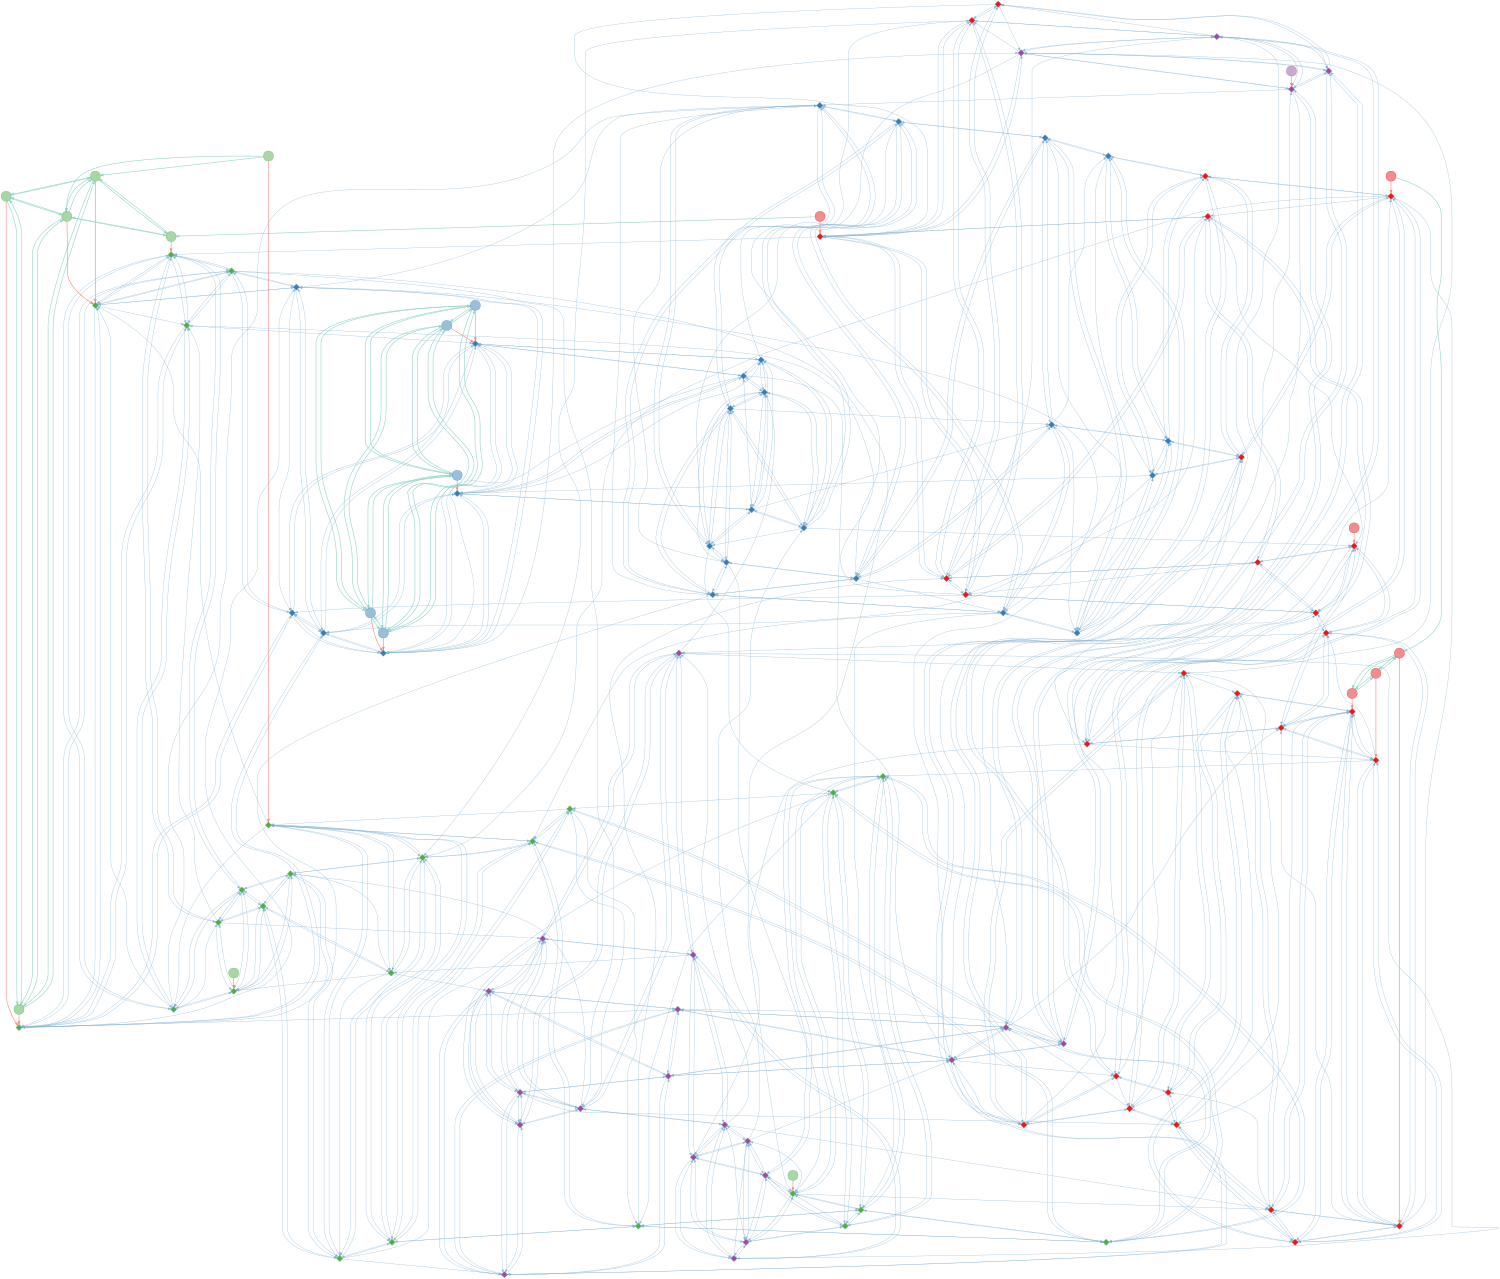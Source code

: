 digraph model {
overlap=true;size="10,10";K=1;ratio=compress;outputorder=edgesfirst;
node [];
edge [colorscheme=set39];
n0_7[label="",fixedsize=true,height=.3,width=.3,shape=diamond,fillcolor="#e41a1cff",style=filled,color="#e41a1c"];
n0_8[label="",fixedsize=true,height=.3,width=.3,shape=diamond,fillcolor="#e41a1cff",style=filled,color="#e41a1c"];
n0_9[label="",fixedsize=true,height=.3,width=.3,shape=diamond,fillcolor="#e41a1cff",style=filled,color="#e41a1c"];
n0_10[label="",fixedsize=true,height=.3,width=.3,shape=diamond,fillcolor="#e41a1cff",style=filled,color="#e41a1c"];
n0_11[label="",fixedsize=true,height=.3,width=.3,shape=diamond,fillcolor="#e41a1cff",style=filled,color="#e41a1c"];
n0_12[label="",fixedsize=true,height=.3,width=.3,shape=diamond,fillcolor="#e41a1cff",style=filled,color="#e41a1c"];
n0_13[label="",fixedsize=true,height=.3,width=.3,shape=diamond,fillcolor="#e41a1cff",style=filled,color="#e41a1c"];
n0_14[label="",fixedsize=true,height=.3,width=.3,shape=diamond,fillcolor="#e41a1cff",style=filled,color="#e41a1c"];
n0_15[label="",fixedsize=true,height=.3,width=.3,shape=diamond,fillcolor="#e41a1cff",style=filled,color="#e41a1c"];
n0_16[label="",fixedsize=true,height=.3,width=.3,shape=diamond,fillcolor="#e41a1cff",style=filled,color="#e41a1c"];
n0_17[label="",fixedsize=true,height=.3,width=.3,shape=diamond,fillcolor="#e41a1cff",style=filled,color="#e41a1c"];
n0_18[label="",fixedsize=true,height=.3,width=.3,shape=diamond,fillcolor="#e41a1cff",style=filled,color="#e41a1c"];
n0_19[label="",fixedsize=true,height=.3,width=.3,shape=diamond,fillcolor="#e41a1cff",style=filled,color="#e41a1c"];
n0_20[label="",fixedsize=true,height=.3,width=.3,shape=diamond,fillcolor="#e41a1cff",style=filled,color="#e41a1c"];
n0_21[label="",fixedsize=true,height=.3,width=.3,shape=diamond,fillcolor="#e41a1cff",style=filled,color="#e41a1c"];
n0_22[label="",fixedsize=true,height=.3,width=.3,shape=diamond,fillcolor="#e41a1cff",style=filled,color="#e41a1c"];
n0_23[label="",fixedsize=true,height=.3,width=.3,shape=diamond,fillcolor="#e41a1cff",style=filled,color="#e41a1c"];
n0_24[label="",fixedsize=true,height=.3,width=.3,shape=diamond,fillcolor="#e41a1cff",style=filled,color="#e41a1c"];
n1_0[label="",fixedsize=true,height=.3,width=.3,shape=diamond,fillcolor="#e41a1cff",style=filled,color="#e41a1c"];
n1_1[label="",fixedsize=true,height=.3,width=.3,shape=diamond,fillcolor="#e41a1cff",style=filled,color="#e41a1c"];
n1_2[label="",fixedsize=true,height=.3,width=.3,shape=diamond,fillcolor="#e41a1cff",style=filled,color="#e41a1c"];
n1_3[label="",fixedsize=true,height=.3,width=.3,shape=diamond,fillcolor="#e41a1cff",style=filled,color="#e41a1c"];
n1_6[label="",fixedsize=true,height=.3,width=.3,shape=diamond,fillcolor="#e41a1cff",style=filled,color="#e41a1c"];
n1_4[label="",fixedsize=true,height=.3,width=.3,shape=diamond,fillcolor="#e41a1cff",style=filled,color="#e41a1c"];
n1_5[label="",fixedsize=true,height=.3,width=.3,shape=diamond,fillcolor="#e41a1cff",style=filled,color="#e41a1c"];
n1_7[label="",fixedsize=true,height=.3,width=.3,shape=diamond,fillcolor="#e41a1cff",style=filled,color="#e41a1c"];
n1_8[label="",fixedsize=true,height=.3,width=.3,shape=diamond,fillcolor="#e41a1cff",style=filled,color="#e41a1c"];
n0_25[label="",fixedsize=true,height=.5,width=.5,fillcolor="#e41a1c7f",style=filled,color="#e41a1c"];
n0_28[label="",fixedsize=true,height=.5,width=.5,fillcolor="#e41a1c7f",style=filled,color="#e41a1c"];
n1_25[label="",fixedsize=true,height=.5,width=.5,fillcolor="#e41a1c7f",style=filled,color="#e41a1c"];
n1_30[label="",fixedsize=true,height=.5,width=.5,fillcolor="#e41a1c7f",style=filled,color="#e41a1c"];
n2_28[label="",fixedsize=true,height=.5,width=.5,fillcolor="#e41a1c7f",style=filled,color="#e41a1c"];
n1_28[label="",fixedsize=true,height=.5,width=.5,fillcolor="#e41a1c7f",style=filled,color="#e41a1c"];
n1_9[label="",fixedsize=true,height=.3,width=.3,shape=diamond,fillcolor="#377eb8ff",style=filled,color="#377eb8"];
n1_10[label="",fixedsize=true,height=.3,width=.3,shape=diamond,fillcolor="#377eb8ff",style=filled,color="#377eb8"];
n1_11[label="",fixedsize=true,height=.3,width=.3,shape=diamond,fillcolor="#377eb8ff",style=filled,color="#377eb8"];
n1_12[label="",fixedsize=true,height=.3,width=.3,shape=diamond,fillcolor="#377eb8ff",style=filled,color="#377eb8"];
n1_13[label="",fixedsize=true,height=.3,width=.3,shape=diamond,fillcolor="#377eb8ff",style=filled,color="#377eb8"];
n1_14[label="",fixedsize=true,height=.3,width=.3,shape=diamond,fillcolor="#377eb8ff",style=filled,color="#377eb8"];
n1_15[label="",fixedsize=true,height=.3,width=.3,shape=diamond,fillcolor="#377eb8ff",style=filled,color="#377eb8"];
n1_16[label="",fixedsize=true,height=.3,width=.3,shape=diamond,fillcolor="#377eb8ff",style=filled,color="#377eb8"];
n1_17[label="",fixedsize=true,height=.3,width=.3,shape=diamond,fillcolor="#377eb8ff",style=filled,color="#377eb8"];
n1_18[label="",fixedsize=true,height=.3,width=.3,shape=diamond,fillcolor="#377eb8ff",style=filled,color="#377eb8"];
n1_19[label="",fixedsize=true,height=.3,width=.3,shape=diamond,fillcolor="#377eb8ff",style=filled,color="#377eb8"];
n1_20[label="",fixedsize=true,height=.3,width=.3,shape=diamond,fillcolor="#377eb8ff",style=filled,color="#377eb8"];
n1_21[label="",fixedsize=true,height=.3,width=.3,shape=diamond,fillcolor="#377eb8ff",style=filled,color="#377eb8"];
n1_22[label="",fixedsize=true,height=.3,width=.3,shape=diamond,fillcolor="#377eb8ff",style=filled,color="#377eb8"];
n1_23[label="",fixedsize=true,height=.3,width=.3,shape=diamond,fillcolor="#377eb8ff",style=filled,color="#377eb8"];
n1_24[label="",fixedsize=true,height=.3,width=.3,shape=diamond,fillcolor="#377eb8ff",style=filled,color="#377eb8"];
n2_0[label="",fixedsize=true,height=.3,width=.3,shape=diamond,fillcolor="#377eb8ff",style=filled,color="#377eb8"];
n2_1[label="",fixedsize=true,height=.3,width=.3,shape=diamond,fillcolor="#377eb8ff",style=filled,color="#377eb8"];
n2_2[label="",fixedsize=true,height=.3,width=.3,shape=diamond,fillcolor="#377eb8ff",style=filled,color="#377eb8"];
n2_6[label="",fixedsize=true,height=.3,width=.3,shape=diamond,fillcolor="#377eb8ff",style=filled,color="#377eb8"];
n2_3[label="",fixedsize=true,height=.3,width=.3,shape=diamond,fillcolor="#377eb8ff",style=filled,color="#377eb8"];
n2_8[label="",fixedsize=true,height=.3,width=.3,shape=diamond,fillcolor="#377eb8ff",style=filled,color="#377eb8"];
n2_7[label="",fixedsize=true,height=.3,width=.3,shape=diamond,fillcolor="#377eb8ff",style=filled,color="#377eb8"];
n2_5[label="",fixedsize=true,height=.3,width=.3,shape=diamond,fillcolor="#377eb8ff",style=filled,color="#377eb8"];
n2_4[label="",fixedsize=true,height=.3,width=.3,shape=diamond,fillcolor="#377eb8ff",style=filled,color="#377eb8"];
n1_29[label="",fixedsize=true,height=.5,width=.5,fillcolor="#377eb87f",style=filled,color="#377eb8"];
n2_27[label="",fixedsize=true,height=.5,width=.5,fillcolor="#377eb87f",style=filled,color="#377eb8"];
n2_26[label="",fixedsize=true,height=.5,width=.5,fillcolor="#377eb87f",style=filled,color="#377eb8"];
n2_25[label="",fixedsize=true,height=.5,width=.5,fillcolor="#377eb87f",style=filled,color="#377eb8"];
n0_27[label="",fixedsize=true,height=.5,width=.5,fillcolor="#377eb87f",style=filled,color="#377eb8"];
n2_9[label="",fixedsize=true,height=.3,width=.3,shape=diamond,fillcolor="#4daf4aff",style=filled,color="#4daf4a"];
n2_10[label="",fixedsize=true,height=.3,width=.3,shape=diamond,fillcolor="#4daf4aff",style=filled,color="#4daf4a"];
n2_11[label="",fixedsize=true,height=.3,width=.3,shape=diamond,fillcolor="#4daf4aff",style=filled,color="#4daf4a"];
n2_12[label="",fixedsize=true,height=.3,width=.3,shape=diamond,fillcolor="#4daf4aff",style=filled,color="#4daf4a"];
n2_13[label="",fixedsize=true,height=.3,width=.3,shape=diamond,fillcolor="#4daf4aff",style=filled,color="#4daf4a"];
n2_14[label="",fixedsize=true,height=.3,width=.3,shape=diamond,fillcolor="#4daf4aff",style=filled,color="#4daf4a"];
n2_15[label="",fixedsize=true,height=.3,width=.3,shape=diamond,fillcolor="#4daf4aff",style=filled,color="#4daf4a"];
n2_16[label="",fixedsize=true,height=.3,width=.3,shape=diamond,fillcolor="#4daf4aff",style=filled,color="#4daf4a"];
n2_17[label="",fixedsize=true,height=.3,width=.3,shape=diamond,fillcolor="#4daf4aff",style=filled,color="#4daf4a"];
n2_18[label="",fixedsize=true,height=.3,width=.3,shape=diamond,fillcolor="#4daf4aff",style=filled,color="#4daf4a"];
n2_19[label="",fixedsize=true,height=.3,width=.3,shape=diamond,fillcolor="#4daf4aff",style=filled,color="#4daf4a"];
n2_20[label="",fixedsize=true,height=.3,width=.3,shape=diamond,fillcolor="#4daf4aff",style=filled,color="#4daf4a"];
n2_21[label="",fixedsize=true,height=.3,width=.3,shape=diamond,fillcolor="#4daf4aff",style=filled,color="#4daf4a"];
n2_22[label="",fixedsize=true,height=.3,width=.3,shape=diamond,fillcolor="#4daf4aff",style=filled,color="#4daf4a"];
n2_23[label="",fixedsize=true,height=.3,width=.3,shape=diamond,fillcolor="#4daf4aff",style=filled,color="#4daf4a"];
n2_24[label="",fixedsize=true,height=.3,width=.3,shape=diamond,fillcolor="#4daf4aff",style=filled,color="#4daf4a"];
n3_0[label="",fixedsize=true,height=.3,width=.3,shape=diamond,fillcolor="#4daf4aff",style=filled,color="#4daf4a"];
n3_1[label="",fixedsize=true,height=.3,width=.3,shape=diamond,fillcolor="#4daf4aff",style=filled,color="#4daf4a"];
n3_2[label="",fixedsize=true,height=.3,width=.3,shape=diamond,fillcolor="#4daf4aff",style=filled,color="#4daf4a"];
n3_4[label="",fixedsize=true,height=.3,width=.3,shape=diamond,fillcolor="#4daf4aff",style=filled,color="#4daf4a"];
n3_8[label="",fixedsize=true,height=.3,width=.3,shape=diamond,fillcolor="#4daf4aff",style=filled,color="#4daf4a"];
n3_3[label="",fixedsize=true,height=.3,width=.3,shape=diamond,fillcolor="#4daf4aff",style=filled,color="#4daf4a"];
n3_5[label="",fixedsize=true,height=.3,width=.3,shape=diamond,fillcolor="#4daf4aff",style=filled,color="#4daf4a"];
n3_6[label="",fixedsize=true,height=.3,width=.3,shape=diamond,fillcolor="#4daf4aff",style=filled,color="#4daf4a"];
n3_7[label="",fixedsize=true,height=.3,width=.3,shape=diamond,fillcolor="#4daf4aff",style=filled,color="#4daf4a"];
n2_30[label="",fixedsize=true,height=.5,width=.5,fillcolor="#4daf4a7f",style=filled,color="#4daf4a"];
n3_26[label="",fixedsize=true,height=.5,width=.5,fillcolor="#4daf4a7f",style=filled,color="#4daf4a"];
n1_26[label="",fixedsize=true,height=.5,width=.5,fillcolor="#4daf4a7f",style=filled,color="#4daf4a"];
n2_29[label="",fixedsize=true,height=.5,width=.5,fillcolor="#4daf4a7f",style=filled,color="#4daf4a"];
n1_27[label="",fixedsize=true,height=.5,width=.5,fillcolor="#4daf4a7f",style=filled,color="#4daf4a"];
n1_31[label="",fixedsize=true,height=.5,width=.5,fillcolor="#4daf4a7f",style=filled,color="#4daf4a"];
n3_27[label="",fixedsize=true,height=.5,width=.5,fillcolor="#4daf4a7f",style=filled,color="#4daf4a"];
n0_26[label="",fixedsize=true,height=.5,width=.5,fillcolor="#4daf4a7f",style=filled,color="#4daf4a"];
n3_9[label="",fixedsize=true,height=.3,width=.3,shape=diamond,fillcolor="#984ea3ff",style=filled,color="#984ea3"];
n3_10[label="",fixedsize=true,height=.3,width=.3,shape=diamond,fillcolor="#984ea3ff",style=filled,color="#984ea3"];
n3_11[label="",fixedsize=true,height=.3,width=.3,shape=diamond,fillcolor="#984ea3ff",style=filled,color="#984ea3"];
n3_12[label="",fixedsize=true,height=.3,width=.3,shape=diamond,fillcolor="#984ea3ff",style=filled,color="#984ea3"];
n3_13[label="",fixedsize=true,height=.3,width=.3,shape=diamond,fillcolor="#984ea3ff",style=filled,color="#984ea3"];
n3_14[label="",fixedsize=true,height=.3,width=.3,shape=diamond,fillcolor="#984ea3ff",style=filled,color="#984ea3"];
n3_15[label="",fixedsize=true,height=.3,width=.3,shape=diamond,fillcolor="#984ea3ff",style=filled,color="#984ea3"];
n3_16[label="",fixedsize=true,height=.3,width=.3,shape=diamond,fillcolor="#984ea3ff",style=filled,color="#984ea3"];
n3_17[label="",fixedsize=true,height=.3,width=.3,shape=diamond,fillcolor="#984ea3ff",style=filled,color="#984ea3"];
n3_18[label="",fixedsize=true,height=.3,width=.3,shape=diamond,fillcolor="#984ea3ff",style=filled,color="#984ea3"];
n3_19[label="",fixedsize=true,height=.3,width=.3,shape=diamond,fillcolor="#984ea3ff",style=filled,color="#984ea3"];
n3_20[label="",fixedsize=true,height=.3,width=.3,shape=diamond,fillcolor="#984ea3ff",style=filled,color="#984ea3"];
n3_21[label="",fixedsize=true,height=.3,width=.3,shape=diamond,fillcolor="#984ea3ff",style=filled,color="#984ea3"];
n3_22[label="",fixedsize=true,height=.3,width=.3,shape=diamond,fillcolor="#984ea3ff",style=filled,color="#984ea3"];
n3_23[label="",fixedsize=true,height=.3,width=.3,shape=diamond,fillcolor="#984ea3ff",style=filled,color="#984ea3"];
n3_24[label="",fixedsize=true,height=.3,width=.3,shape=diamond,fillcolor="#984ea3ff",style=filled,color="#984ea3"];
n0_0[label="",fixedsize=true,height=.3,width=.3,shape=diamond,fillcolor="#984ea3ff",style=filled,color="#984ea3"];
n0_1[label="",fixedsize=true,height=.3,width=.3,shape=diamond,fillcolor="#984ea3ff",style=filled,color="#984ea3"];
n0_2[label="",fixedsize=true,height=.3,width=.3,shape=diamond,fillcolor="#984ea3ff",style=filled,color="#984ea3"];
n0_3[label="",fixedsize=true,height=.3,width=.3,shape=diamond,fillcolor="#984ea3ff",style=filled,color="#984ea3"];
n0_4[label="",fixedsize=true,height=.3,width=.3,shape=diamond,fillcolor="#984ea3ff",style=filled,color="#984ea3"];
n0_5[label="",fixedsize=true,height=.3,width=.3,shape=diamond,fillcolor="#984ea3ff",style=filled,color="#984ea3"];
n0_6[label="",fixedsize=true,height=.3,width=.3,shape=diamond,fillcolor="#984ea3ff",style=filled,color="#984ea3"];
n3_25[label="",fixedsize=true,height=.5,width=.5,fillcolor="#984ea37f",style=filled,color="#984ea3"];
n0_7 -> n0_8 [color=5,style=solid,];
n0_7 -> n0_9 [color=5,style=solid,];
n0_7 -> n0_10 [color=5,style=solid,];
n0_7 -> n0_6 [color=5,style=solid,];
n0_7 -> n0_4 [color=5,style=solid,];
n0_8 -> n0_9 [color=5,style=solid,];
n0_8 -> n0_10 [color=5,style=solid,];
n0_8 -> n0_11 [color=5,style=solid,];
n0_8 -> n0_7 [color=5,style=solid,];
n0_8 -> n0_5 [color=5,style=solid,];
n0_8 -> n2_22 [color=5,style=solid,];
n0_9 -> n0_10 [color=5,style=solid,];
n0_9 -> n0_11 [color=5,style=solid,];
n0_9 -> n0_12 [color=5,style=solid,];
n0_9 -> n0_8 [color=5,style=solid,];
n0_9 -> n0_6 [color=5,style=solid,];
n0_9 -> n2_13 [color=5,style=solid,];
n0_10 -> n0_11 [color=5,style=solid,];
n0_10 -> n0_12 [color=5,style=solid,];
n0_10 -> n0_13 [color=5,style=solid,];
n0_10 -> n0_9 [color=5,style=solid,];
n0_10 -> n0_8 [color=5,style=solid,];
n0_10 -> n0_7 [color=5,style=solid,];
n0_10 -> n0_5 [color=5,style=solid,];
n0_11 -> n0_14 [color=5,style=solid,];
n0_11 -> n0_10 [color=5,style=solid,];
n0_11 -> n0_9 [color=5,style=solid,];
n0_11 -> n0_8 [color=5,style=solid,];
n0_11 -> n2_12 [color=5,style=solid,];
n0_11 -> n2_7 [color=5,style=solid,];
n0_12 -> n0_13 [color=5,style=solid,];
n0_12 -> n0_14 [color=5,style=solid,];
n0_12 -> n0_15 [color=5,style=solid,];
n0_12 -> n0_11 [color=5,style=solid,];
n0_12 -> n0_10 [color=5,style=solid,];
n0_12 -> n0_9 [color=5,style=solid,];
n0_13 -> n0_14 [color=5,style=solid,];
n0_13 -> n0_15 [color=5,style=solid,];
n0_13 -> n0_16 [color=5,style=solid,];
n0_13 -> n0_12 [color=5,style=solid,];
n0_13 -> n0_11 [color=5,style=solid,];
n0_13 -> n0_10 [color=5,style=solid,];
n0_14 -> n0_16 [color=5,style=solid,];
n0_14 -> n0_17 [color=5,style=solid,];
n0_14 -> n0_13 [color=5,style=solid,];
n0_14 -> n0_12 [color=5,style=solid,];
n0_14 -> n0_11 [color=5,style=solid,];
n0_15 -> n0_16 [color=5,style=solid,];
n0_15 -> n0_17 [color=5,style=solid,];
n0_15 -> n0_18 [color=5,style=solid,];
n0_15 -> n0_14 [color=5,style=solid,];
n0_15 -> n0_13 [color=5,style=solid,];
n0_16 -> n0_17 [color=5,style=solid,];
n0_16 -> n0_18 [color=5,style=solid,];
n0_16 -> n0_19 [color=5,style=solid,];
n0_16 -> n0_15 [color=5,style=solid,];
n0_16 -> n0_14 [color=5,style=solid,];
n0_16 -> n3_12 [color=5,style=solid,];
n0_17 -> n0_18 [color=5,style=solid,];
n0_17 -> n0_20 [color=5,style=solid,];
n0_17 -> n0_16 [color=5,style=solid,];
n0_17 -> n0_15 [color=5,style=solid,];
n0_17 -> n0_14 [color=5,style=solid,];
n0_17 -> n3_16 [color=5,style=solid,];
n0_18 -> n0_19 [color=5,style=solid,];
n0_18 -> n0_21 [color=5,style=solid,];
n0_18 -> n0_17 [color=5,style=solid,];
n0_18 -> n0_16 [color=5,style=solid,];
n0_18 -> n0_15 [color=5,style=solid,];
n0_19 -> n0_20 [color=5,style=solid,];
n0_19 -> n0_21 [color=5,style=solid,];
n0_19 -> n0_22 [color=5,style=solid,];
n0_19 -> n0_18 [color=5,style=solid,];
n0_19 -> n0_17 [color=5,style=solid,];
n0_19 -> n3_6 [color=5,style=solid,];
n0_20 -> n0_21 [color=5,style=solid,];
n0_20 -> n0_22 [color=5,style=solid,];
n0_20 -> n0_23 [color=5,style=solid,];
n0_20 -> n0_19 [color=5,style=solid,];
n0_20 -> n0_18 [color=5,style=solid,];
n0_20 -> n0_17 [color=5,style=solid,];
n0_21 -> n0_22 [color=5,style=solid,];
n0_21 -> n0_23 [color=5,style=solid,];
n0_21 -> n0_24 [color=5,style=solid,];
n0_21 -> n0_20 [color=5,style=solid,];
n0_21 -> n0_19 [color=5,style=solid,];
n0_21 -> n0_18 [color=5,style=solid,];
n0_22 -> n0_23 [color=5,style=solid,];
n0_22 -> n0_24 [color=5,style=solid,];
n0_22 -> n1_0 [color=5,style=solid,];
n0_22 -> n0_21 [color=5,style=solid,];
n0_22 -> n0_20 [color=5,style=solid,];
n0_22 -> n0_19 [color=5,style=solid,];
n0_23 -> n0_24 [color=5,style=solid,];
n0_23 -> n1_0 [color=5,style=solid,];
n0_23 -> n1_1 [color=5,style=solid,];
n0_23 -> n0_22 [color=5,style=solid,];
n0_23 -> n0_21 [color=5,style=solid,];
n0_23 -> n0_20 [color=5,style=solid,];
n0_24 -> n1_1 [color=5,style=solid,];
n0_24 -> n0_23 [color=5,style=solid,];
n0_24 -> n0_22 [color=5,style=solid,];
n0_24 -> n0_21 [color=5,style=solid,];
n1_0 -> n0_24 [color=5,style=solid,];
n1_0 -> n0_23 [color=5,style=solid,];
n1_0 -> n0_22 [color=5,style=solid,];
n1_0 -> n0_21 [color=5,style=solid,];
n1_0 -> n1_1 [color=5,style=solid,];
n1_0 -> n1_3 [color=5,style=solid,];
n1_1 -> n0_24 [color=5,style=solid,];
n1_1 -> n1_2 [color=5,style=solid,];
n1_1 -> n1_3 [color=5,style=solid,];
n1_1 -> n1_4 [color=5,style=solid,];
n1_1 -> n1_0 [color=5,style=solid,];
n1_2 -> n0_24 [color=5,style=solid,];
n1_2 -> n1_3 [color=5,style=solid,];
n1_2 -> n1_4 [color=5,style=solid,];
n1_2 -> n1_5 [color=5,style=solid,];
n1_2 -> n1_1 [color=5,style=solid,];
n1_2 -> n1_0 [color=5,style=solid,];
n1_3 -> n0_1 [color=5,style=solid,];
n1_3 -> n1_5 [color=5,style=solid,];
n1_3 -> n1_6 [color=5,style=solid,];
n1_3 -> n1_2 [color=5,style=solid,];
n1_3 -> n1_0 [color=5,style=solid,];
n1_6 -> n0_12 [color=5,style=solid,];
n1_6 -> n0_20 [color=5,style=solid,];
n1_6 -> n1_7 [color=5,style=solid,];
n1_6 -> n1_8 [color=5,style=solid,];
n1_6 -> n1_4 [color=5,style=solid,];
n1_6 -> n1_3 [color=5,style=solid,];
n1_6 -> n2_22 [color=5,style=solid,];
n1_4 -> n1_5 [color=5,style=solid,];
n1_4 -> n1_6 [color=5,style=solid,];
n1_4 -> n1_7 [color=5,style=solid,];
n1_4 -> n1_3 [color=5,style=solid,];
n1_4 -> n1_1 [color=5,style=solid,];
n1_5 -> n1_6 [color=5,style=solid,];
n1_5 -> n1_7 [color=5,style=solid,];
n1_5 -> n1_8 [color=5,style=solid,];
n1_5 -> n1_4 [color=5,style=solid,];
n1_5 -> n1_3 [color=5,style=solid,];
n1_5 -> n1_2 [color=5,style=solid,];
n1_7 -> n1_8 [color=5,style=solid,];
n1_7 -> n1_9 [color=5,style=solid,];
n1_7 -> n1_10 [color=5,style=solid,];
n1_7 -> n1_6 [color=5,style=solid,];
n1_7 -> n1_5 [color=5,style=solid,];
n1_7 -> n1_4 [color=5,style=solid,];
n1_8 -> n1_9 [color=5,style=solid,];
n1_8 -> n1_10 [color=5,style=solid,];
n1_8 -> n1_11 [color=5,style=solid,];
n1_8 -> n1_7 [color=5,style=solid,];
n1_8 -> n1_6 [color=5,style=solid,];
n1_8 -> n1_5 [color=5,style=solid,];
n0_25 -> n0_15 [color=4,len=0.1,weight=10000,style=bold,];
n0_28 -> n1_30 [color=1,style=bold,];
n0_28 -> n2_28 [color=1,style=bold,];
n0_28 -> n0_19 [color=4,len=0.1,weight=10000,style=bold,];
n1_25 -> n1_30 [color=1,style=bold,];
n1_25 -> n1_6 [color=4,len=0.1,weight=10000,style=bold,];
n1_30 -> n0_28 [color=1,style=bold,];
n1_30 -> n2_28 [color=1,style=bold,];
n1_30 -> n0_20 [color=4,len=0.1,weight=10000,style=bold,];
n2_28 -> n0_28 [color=1,style=bold,];
n2_28 -> n1_30 [color=1,style=bold,];
n2_28 -> n0_21 [color=4,len=0.1,weight=10000,style=bold,];
n1_28 -> n1_31 [color=1,style=bold,];
n1_28 -> n0_9 [color=4,len=0.1,weight=10000,style=bold,];
n1_9 -> n1_10 [color=5,style=solid,];
n1_9 -> n1_12 [color=5,style=solid,];
n1_9 -> n1_8 [color=5,style=solid,];
n1_9 -> n1_7 [color=5,style=solid,];
n1_9 -> n2_6 [color=5,style=solid,];
n1_9 -> n2_3 [color=5,style=solid,];
n1_10 -> n1_11 [color=5,style=solid,];
n1_10 -> n1_12 [color=5,style=solid,];
n1_10 -> n1_13 [color=5,style=solid,];
n1_10 -> n1_9 [color=5,style=solid,];
n1_10 -> n1_8 [color=5,style=solid,];
n1_10 -> n1_7 [color=5,style=solid,];
n1_11 -> n1_12 [color=5,style=solid,];
n1_11 -> n1_14 [color=5,style=solid,];
n1_11 -> n1_10 [color=5,style=solid,];
n1_11 -> n1_9 [color=5,style=solid,];
n1_11 -> n1_8 [color=5,style=solid,];
n1_12 -> n1_14 [color=5,style=solid,];
n1_12 -> n1_15 [color=5,style=solid,];
n1_12 -> n1_11 [color=5,style=solid,];
n1_12 -> n1_10 [color=5,style=solid,];
n1_12 -> n1_9 [color=5,style=solid,];
n1_12 -> n0_5 [color=5,style=solid,];
n1_13 -> n1_14 [color=5,style=solid,];
n1_13 -> n1_15 [color=5,style=solid,];
n1_13 -> n1_16 [color=5,style=solid,];
n1_13 -> n1_12 [color=5,style=solid,];
n1_13 -> n1_11 [color=5,style=solid,];
n1_13 -> n1_10 [color=5,style=solid,];
n1_14 -> n1_15 [color=5,style=solid,];
n1_14 -> n1_16 [color=5,style=solid,];
n1_14 -> n1_17 [color=5,style=solid,];
n1_14 -> n1_13 [color=5,style=solid,];
n1_14 -> n1_12 [color=5,style=solid,];
n1_14 -> n1_11 [color=5,style=solid,];
n1_15 -> n1_17 [color=5,style=solid,];
n1_15 -> n1_18 [color=5,style=solid,];
n1_15 -> n1_13 [color=5,style=solid,];
n1_15 -> n1_12 [color=5,style=solid,];
n1_15 -> n3_0 [color=5,style=solid,];
n1_15 -> n3_5 [color=5,style=solid,];
n1_16 -> n1_17 [color=5,style=solid,];
n1_16 -> n1_18 [color=5,style=solid,];
n1_16 -> n1_19 [color=5,style=solid,];
n1_16 -> n1_15 [color=5,style=solid,];
n1_16 -> n1_14 [color=5,style=solid,];
n1_16 -> n1_13 [color=5,style=solid,];
n1_17 -> n1_18 [color=5,style=solid,];
n1_17 -> n1_19 [color=5,style=solid,];
n1_17 -> n1_20 [color=5,style=solid,];
n1_17 -> n1_16 [color=5,style=solid,];
n1_17 -> n1_15 [color=5,style=solid,];
n1_17 -> n1_14 [color=5,style=solid,];
n1_18 -> n1_19 [color=5,style=solid,];
n1_18 -> n1_21 [color=5,style=solid,];
n1_18 -> n1_17 [color=5,style=solid,];
n1_18 -> n1_16 [color=5,style=solid,];
n1_18 -> n1_15 [color=5,style=solid,];
n1_18 -> n2_9 [color=5,style=solid,];
n1_19 -> n1_21 [color=5,style=solid,];
n1_19 -> n1_22 [color=5,style=solid,];
n1_19 -> n1_18 [color=5,style=solid,];
n1_19 -> n1_16 [color=5,style=solid,];
n1_19 -> n3_8 [color=5,style=solid,];
n1_20 -> n1_21 [color=5,style=solid,];
n1_20 -> n1_22 [color=5,style=solid,];
n1_20 -> n1_23 [color=5,style=solid,];
n1_20 -> n1_19 [color=5,style=solid,];
n1_20 -> n1_18 [color=5,style=solid,];
n1_20 -> n1_17 [color=5,style=solid,];
n1_21 -> n1_22 [color=5,style=solid,];
n1_21 -> n1_23 [color=5,style=solid,];
n1_21 -> n1_24 [color=5,style=solid,];
n1_21 -> n1_20 [color=5,style=solid,];
n1_21 -> n1_19 [color=5,style=solid,];
n1_21 -> n1_18 [color=5,style=solid,];
n1_21 -> n1_13 [color=5,style=solid,];
n1_22 -> n1_24 [color=5,style=solid,];
n1_22 -> n2_0 [color=5,style=solid,];
n1_22 -> n1_21 [color=5,style=solid,];
n1_22 -> n1_20 [color=5,style=solid,];
n1_22 -> n1_19 [color=5,style=solid,];
n1_22 -> n3_4 [color=5,style=solid,];
n1_23 -> n1_24 [color=5,style=solid,];
n1_23 -> n2_0 [color=5,style=solid,];
n1_23 -> n2_1 [color=5,style=solid,];
n1_23 -> n1_22 [color=5,style=solid,];
n1_23 -> n1_21 [color=5,style=solid,];
n1_23 -> n1_20 [color=5,style=solid,];
n1_23 -> n0_15 [color=5,style=solid,];
n1_24 -> n2_0 [color=5,style=solid,];
n1_24 -> n2_1 [color=5,style=solid,];
n1_24 -> n2_2 [color=5,style=solid,];
n1_24 -> n1_23 [color=5,style=solid,];
n1_24 -> n1_22 [color=5,style=solid,];
n1_24 -> n1_21 [color=5,style=solid,];
n2_0 -> n1_24 [color=5,style=solid,];
n2_0 -> n1_23 [color=5,style=solid,];
n2_0 -> n1_22 [color=5,style=solid,];
n2_0 -> n1_13 [color=5,style=solid,];
n2_0 -> n2_1 [color=5,style=solid,];
n2_0 -> n2_2 [color=5,style=solid,];
n2_0 -> n2_3 [color=5,style=solid,];
n2_1 -> n1_24 [color=5,style=solid,];
n2_1 -> n1_23 [color=5,style=solid,];
n2_1 -> n2_2 [color=5,style=solid,];
n2_1 -> n2_4 [color=5,style=solid,];
n2_1 -> n2_0 [color=5,style=solid,];
n2_1 -> n0_8 [color=5,style=solid,];
n2_2 -> n1_24 [color=5,style=solid,];
n2_2 -> n2_3 [color=5,style=solid,];
n2_2 -> n2_4 [color=5,style=solid,];
n2_2 -> n2_5 [color=5,style=solid,];
n2_2 -> n2_1 [color=5,style=solid,];
n2_2 -> n0_0 [color=5,style=solid,];
n2_6 -> n2_7 [color=5,style=solid,];
n2_6 -> n2_8 [color=5,style=solid,];
n2_6 -> n2_9 [color=5,style=solid,];
n2_6 -> n2_5 [color=5,style=solid,];
n2_6 -> n2_4 [color=5,style=solid,];
n2_6 -> n2_3 [color=5,style=solid,];
n2_3 -> n2_4 [color=5,style=solid,];
n2_3 -> n2_5 [color=5,style=solid,];
n2_3 -> n2_6 [color=5,style=solid,];
n2_3 -> n2_2 [color=5,style=solid,];
n2_3 -> n2_1 [color=5,style=solid,];
n2_3 -> n2_0 [color=5,style=solid,];
n2_8 -> n1_20 [color=5,style=solid,];
n2_8 -> n2_10 [color=5,style=solid,];
n2_8 -> n2_11 [color=5,style=solid,];
n2_8 -> n2_7 [color=5,style=solid,];
n2_8 -> n2_6 [color=5,style=solid,];
n2_8 -> n2_5 [color=5,style=solid,];
n2_7 -> n2_9 [color=5,style=solid,];
n2_7 -> n2_10 [color=5,style=solid,];
n2_7 -> n2_6 [color=5,style=solid,];
n2_7 -> n2_5 [color=5,style=solid,];
n2_7 -> n2_4 [color=5,style=solid,];
n2_5 -> n2_6 [color=5,style=solid,];
n2_5 -> n2_7 [color=5,style=solid,];
n2_5 -> n2_8 [color=5,style=solid,];
n2_5 -> n2_4 [color=5,style=solid,];
n2_5 -> n2_3 [color=5,style=solid,];
n2_5 -> n0_6 [color=5,style=solid,];
n2_4 -> n2_5 [color=5,style=solid,];
n2_4 -> n2_6 [color=5,style=solid,];
n2_4 -> n2_7 [color=5,style=solid,];
n2_4 -> n2_3 [color=5,style=solid,];
n2_4 -> n2_2 [color=5,style=solid,];
n2_4 -> n2_1 [color=5,style=solid,];
n1_29 -> n0_27 [color=1,style=bold,];
n1_29 -> n2_25 [color=1,style=bold,];
n1_29 -> n2_26 [color=1,style=bold,];
n1_29 -> n2_27 [color=1,style=bold,];
n1_29 -> n2_4 [color=4,len=0.1,weight=10000,style=bold,];
n2_27 -> n0_27 [color=1,style=bold,];
n2_27 -> n2_25 [color=1,style=bold,];
n2_27 -> n2_26 [color=1,style=bold,];
n2_27 -> n1_29 [color=1,style=bold,];
n2_27 -> n2_4 [color=4,len=0.1,weight=10000,style=bold,];
n2_26 -> n0_27 [color=1,style=bold,];
n2_26 -> n2_25 [color=1,style=bold,];
n2_26 -> n1_29 [color=1,style=bold,];
n2_26 -> n2_27 [color=1,style=bold,];
n2_26 -> n2_5 [color=4,len=0.1,weight=10000,style=bold,];
n2_25 -> n0_27 [color=1,style=bold,];
n2_25 -> n2_26 [color=1,style=bold,];
n2_25 -> n1_29 [color=1,style=bold,];
n2_25 -> n2_27 [color=1,style=bold,];
n2_25 -> n2_5 [color=4,len=0.1,weight=10000,style=bold,];
n0_27 -> n2_25 [color=1,style=bold,];
n0_27 -> n2_26 [color=1,style=bold,];
n0_27 -> n1_29 [color=1,style=bold,];
n0_27 -> n2_27 [color=1,style=bold,];
n0_27 -> n2_3 [color=4,len=0.1,weight=10000,style=bold,];
n2_9 -> n2_10 [color=5,style=solid,];
n2_9 -> n2_11 [color=5,style=solid,];
n2_9 -> n2_12 [color=5,style=solid,];
n2_9 -> n2_8 [color=5,style=solid,];
n2_9 -> n2_7 [color=5,style=solid,];
n2_9 -> n2_6 [color=5,style=solid,];
n2_10 -> n2_11 [color=5,style=solid,];
n2_10 -> n2_12 [color=5,style=solid,];
n2_10 -> n2_13 [color=5,style=solid,];
n2_10 -> n2_9 [color=5,style=solid,];
n2_10 -> n2_8 [color=5,style=solid,];
n2_10 -> n2_7 [color=5,style=solid,];
n2_10 -> n3_8 [color=5,style=solid,];
n2_10 -> n3_17 [color=5,style=solid,];
n2_11 -> n2_12 [color=5,style=solid,];
n2_11 -> n2_13 [color=5,style=solid,];
n2_11 -> n2_10 [color=5,style=solid,];
n2_11 -> n2_9 [color=5,style=solid,];
n2_11 -> n2_8 [color=5,style=solid,];
n2_12 -> n2_13 [color=5,style=solid,];
n2_12 -> n2_14 [color=5,style=solid,];
n2_12 -> n2_10 [color=5,style=solid,];
n2_12 -> n2_9 [color=5,style=solid,];
n2_12 -> n2_4 [color=5,style=solid,];
n2_13 -> n2_14 [color=5,style=solid,];
n2_13 -> n2_15 [color=5,style=solid,];
n2_13 -> n2_16 [color=5,style=solid,];
n2_13 -> n2_12 [color=5,style=solid,];
n2_13 -> n2_11 [color=5,style=solid,];
n2_13 -> n2_10 [color=5,style=solid,];
n2_14 -> n2_15 [color=5,style=solid,];
n2_14 -> n2_16 [color=5,style=solid,];
n2_14 -> n2_17 [color=5,style=solid,];
n2_14 -> n2_13 [color=5,style=solid,];
n2_14 -> n2_12 [color=5,style=solid,];
n2_14 -> n2_11 [color=5,style=solid,];
n2_14 -> n1_20 [color=5,style=solid,];
n2_15 -> n2_16 [color=5,style=solid,];
n2_15 -> n2_17 [color=5,style=solid,];
n2_15 -> n2_18 [color=5,style=solid,];
n2_15 -> n2_13 [color=5,style=solid,];
n2_15 -> n2_12 [color=5,style=solid,];
n2_15 -> n3_18 [color=5,style=solid,];
n2_16 -> n2_17 [color=5,style=solid,];
n2_16 -> n2_18 [color=5,style=solid,];
n2_16 -> n2_19 [color=5,style=solid,];
n2_16 -> n2_15 [color=5,style=solid,];
n2_16 -> n2_14 [color=5,style=solid,];
n2_16 -> n2_13 [color=5,style=solid,];
n2_17 -> n2_18 [color=5,style=solid,];
n2_17 -> n2_19 [color=5,style=solid,];
n2_17 -> n2_16 [color=5,style=solid,];
n2_17 -> n2_15 [color=5,style=solid,];
n2_17 -> n2_14 [color=5,style=solid,];
n2_18 -> n2_19 [color=5,style=solid,];
n2_18 -> n2_20 [color=5,style=solid,];
n2_18 -> n2_21 [color=5,style=solid,];
n2_18 -> n2_17 [color=5,style=solid,];
n2_18 -> n2_16 [color=5,style=solid,];
n2_18 -> n2_15 [color=5,style=solid,];
n2_19 -> n2_20 [color=5,style=solid,];
n2_19 -> n2_21 [color=5,style=solid,];
n2_19 -> n2_22 [color=5,style=solid,];
n2_19 -> n2_18 [color=5,style=solid,];
n2_19 -> n2_17 [color=5,style=solid,];
n2_19 -> n2_16 [color=5,style=solid,];
n2_20 -> n2_21 [color=5,style=solid,];
n2_20 -> n2_22 [color=5,style=solid,];
n2_20 -> n2_23 [color=5,style=solid,];
n2_20 -> n2_18 [color=5,style=solid,];
n2_20 -> n2_17 [color=5,style=solid,];
n2_20 -> n3_21 [color=5,style=solid,];
n2_21 -> n2_22 [color=5,style=solid,];
n2_21 -> n2_23 [color=5,style=solid,];
n2_21 -> n2_24 [color=5,style=solid,];
n2_21 -> n2_19 [color=5,style=solid,];
n2_21 -> n2_18 [color=5,style=solid,];
n2_21 -> n3_22 [color=5,style=solid,];
n2_21 -> n3_4 [color=5,style=solid,];
n2_22 -> n2_23 [color=5,style=solid,];
n2_22 -> n2_24 [color=5,style=solid,];
n2_22 -> n3_0 [color=5,style=solid,];
n2_22 -> n2_21 [color=5,style=solid,];
n2_22 -> n2_20 [color=5,style=solid,];
n2_22 -> n2_19 [color=5,style=solid,];
n2_23 -> n2_24 [color=5,style=solid,];
n2_23 -> n3_0 [color=5,style=solid,];
n2_23 -> n2_22 [color=5,style=solid,];
n2_23 -> n2_21 [color=5,style=solid,];
n2_23 -> n2_20 [color=5,style=solid,];
n2_23 -> n2_14 [color=5,style=solid,];
n2_23 -> n2_11 [color=5,style=solid,];
n2_24 -> n3_0 [color=5,style=solid,];
n2_24 -> n3_1 [color=5,style=solid,];
n2_24 -> n3_2 [color=5,style=solid,];
n2_24 -> n2_23 [color=5,style=solid,];
n2_24 -> n2_22 [color=5,style=solid,];
n2_24 -> n2_21 [color=5,style=solid,];
n3_0 -> n2_24 [color=5,style=solid,];
n3_0 -> n2_23 [color=5,style=solid,];
n3_0 -> n2_22 [color=5,style=solid,];
n3_0 -> n3_1 [color=5,style=solid,];
n3_0 -> n3_2 [color=5,style=solid,];
n3_0 -> n3_3 [color=5,style=solid,];
n3_1 -> n2_24 [color=5,style=solid,];
n3_1 -> n2_23 [color=5,style=solid,];
n3_1 -> n3_2 [color=5,style=solid,];
n3_1 -> n3_3 [color=5,style=solid,];
n3_1 -> n3_0 [color=5,style=solid,];
n3_2 -> n2_24 [color=5,style=solid,];
n3_2 -> n3_3 [color=5,style=solid,];
n3_2 -> n3_5 [color=5,style=solid,];
n3_2 -> n3_0 [color=5,style=solid,];
n3_2 -> n0_10 [color=5,style=solid,];
n3_4 -> n3_5 [color=5,style=solid,];
n3_4 -> n3_6 [color=5,style=solid,];
n3_4 -> n3_7 [color=5,style=solid,];
n3_4 -> n3_3 [color=5,style=solid,];
n3_4 -> n3_2 [color=5,style=solid,];
n3_4 -> n3_1 [color=5,style=solid,];
n3_8 -> n3_9 [color=5,style=solid,];
n3_8 -> n3_10 [color=5,style=solid,];
n3_8 -> n3_11 [color=5,style=solid,];
n3_8 -> n3_6 [color=5,style=solid,];
n3_8 -> n3_5 [color=5,style=solid,];
n3_8 -> n0_23 [color=5,style=solid,];
n3_3 -> n3_4 [color=5,style=solid,];
n3_3 -> n3_5 [color=5,style=solid,];
n3_3 -> n3_6 [color=5,style=solid,];
n3_3 -> n3_2 [color=5,style=solid,];
n3_3 -> n3_1 [color=5,style=solid,];
n3_3 -> n3_0 [color=5,style=solid,];
n3_5 -> n3_6 [color=5,style=solid,];
n3_5 -> n3_7 [color=5,style=solid,];
n3_5 -> n3_8 [color=5,style=solid,];
n3_5 -> n3_4 [color=5,style=solid,];
n3_5 -> n3_3 [color=5,style=solid,];
n3_5 -> n3_2 [color=5,style=solid,];
n3_6 -> n3_7 [color=5,style=solid,];
n3_6 -> n3_8 [color=5,style=solid,];
n3_6 -> n3_9 [color=5,style=solid,];
n3_6 -> n3_5 [color=5,style=solid,];
n3_6 -> n3_4 [color=5,style=solid,];
n3_6 -> n3_3 [color=5,style=solid,];
n3_7 -> n3_8 [color=5,style=solid,];
n3_7 -> n3_9 [color=5,style=solid,];
n3_7 -> n3_10 [color=5,style=solid,];
n3_7 -> n3_6 [color=5,style=solid,];
n3_7 -> n3_5 [color=5,style=solid,];
n3_7 -> n3_4 [color=5,style=solid,];
n2_30 -> n2_29 [color=1,style=bold,];
n2_30 -> n1_27 [color=1,style=bold,];
n2_30 -> n3_26 [color=1,style=bold,];
n2_30 -> n2_9 [color=4,len=0.1,weight=10000,style=bold,];
n3_26 -> n2_29 [color=1,style=bold,];
n3_26 -> n2_30 [color=1,style=bold,];
n3_26 -> n1_27 [color=1,style=bold,];
n3_26 -> n1_31 [color=1,style=bold,];
n3_26 -> n2_11 [color=4,len=0.1,weight=10000,style=bold,];
n1_26 -> n2_17 [color=4,len=0.1,weight=10000,style=bold,];
n2_29 -> n2_30 [color=1,style=bold,];
n2_29 -> n1_27 [color=1,style=bold,];
n2_29 -> n3_26 [color=1,style=bold,];
n2_29 -> n2_9 [color=4,len=0.1,weight=10000,style=bold,];
n1_27 -> n2_29 [color=1,style=bold,];
n1_27 -> n2_30 [color=1,style=bold,];
n1_27 -> n3_26 [color=1,style=bold,];
n1_27 -> n1_31 [color=1,style=bold,];
n1_27 -> n2_11 [color=4,len=0.1,weight=10000,style=bold,];
n1_31 -> n1_27 [color=1,style=bold,];
n1_31 -> n3_26 [color=1,style=bold,];
n1_31 -> n2_13 [color=4,len=0.1,weight=10000,style=bold,];
n3_27 -> n1_27 [color=1,style=bold,];
n3_27 -> n3_26 [color=1,style=bold,];
n3_27 -> n2_23 [color=4,len=0.1,weight=10000,style=bold,];
n0_26 -> n3_8 [color=4,len=0.1,weight=10000,style=bold,];
n3_9 -> n3_10 [color=5,style=solid,];
n3_9 -> n3_11 [color=5,style=solid,];
n3_9 -> n3_12 [color=5,style=solid,];
n3_9 -> n3_8 [color=5,style=solid,];
n3_9 -> n3_7 [color=5,style=solid,];
n3_9 -> n3_6 [color=5,style=solid,];
n3_10 -> n3_11 [color=5,style=solid,];
n3_10 -> n3_12 [color=5,style=solid,];
n3_10 -> n3_13 [color=5,style=solid,];
n3_10 -> n3_9 [color=5,style=solid,];
n3_10 -> n3_8 [color=5,style=solid,];
n3_10 -> n3_7 [color=5,style=solid,];
n3_10 -> n3_14 [color=5,style=solid,];
n3_11 -> n3_12 [color=5,style=solid,];
n3_11 -> n3_14 [color=5,style=solid,];
n3_11 -> n3_10 [color=5,style=solid,];
n3_11 -> n3_9 [color=5,style=solid,];
n3_11 -> n0_0 [color=5,style=solid,];
n3_11 -> n1_23 [color=5,style=solid,];
n3_12 -> n3_13 [color=5,style=solid,];
n3_12 -> n3_14 [color=5,style=solid,];
n3_12 -> n3_15 [color=5,style=solid,];
n3_12 -> n3_11 [color=5,style=solid,];
n3_12 -> n3_10 [color=5,style=solid,];
n3_12 -> n3_9 [color=5,style=solid,];
n3_13 -> n3_14 [color=5,style=solid,];
n3_13 -> n3_15 [color=5,style=solid,];
n3_13 -> n3_16 [color=5,style=solid,];
n3_13 -> n3_12 [color=5,style=solid,];
n3_13 -> n3_11 [color=5,style=solid,];
n3_13 -> n3_10 [color=5,style=solid,];
n3_14 -> n3_15 [color=5,style=solid,];
n3_14 -> n3_16 [color=5,style=solid,];
n3_14 -> n3_17 [color=5,style=solid,];
n3_14 -> n3_13 [color=5,style=solid,];
n3_14 -> n3_12 [color=5,style=solid,];
n3_14 -> n3_11 [color=5,style=solid,];
n3_14 -> n0_23 [color=5,style=solid,];
n3_15 -> n3_16 [color=5,style=solid,];
n3_15 -> n3_18 [color=5,style=solid,];
n3_15 -> n3_14 [color=5,style=solid,];
n3_15 -> n3_13 [color=5,style=solid,];
n3_15 -> n3_12 [color=5,style=solid,];
n3_15 -> n2_20 [color=5,style=solid,];
n3_16 -> n3_17 [color=5,style=solid,];
n3_16 -> n3_18 [color=5,style=solid,];
n3_16 -> n3_19 [color=5,style=solid,];
n3_16 -> n3_15 [color=5,style=solid,];
n3_16 -> n1_24 [color=5,style=solid,];
n3_16 -> n1_2 [color=5,style=solid,];
n3_17 -> n3_18 [color=5,style=solid,];
n3_17 -> n3_19 [color=5,style=solid,];
n3_17 -> n3_20 [color=5,style=solid,];
n3_17 -> n3_16 [color=5,style=solid,];
n3_17 -> n3_14 [color=5,style=solid,];
n3_17 -> n2_19 [color=5,style=solid,];
n3_17 -> n3_1 [color=5,style=solid,];
n3_18 -> n3_19 [color=5,style=solid,];
n3_18 -> n3_20 [color=5,style=solid,];
n3_18 -> n3_21 [color=5,style=solid,];
n3_18 -> n3_17 [color=5,style=solid,];
n3_18 -> n3_16 [color=5,style=solid,];
n3_18 -> n3_15 [color=5,style=solid,];
n3_19 -> n3_20 [color=5,style=solid,];
n3_19 -> n3_21 [color=5,style=solid,];
n3_19 -> n3_22 [color=5,style=solid,];
n3_19 -> n3_18 [color=5,style=solid,];
n3_19 -> n3_17 [color=5,style=solid,];
n3_19 -> n3_16 [color=5,style=solid,];
n3_20 -> n3_21 [color=5,style=solid,];
n3_20 -> n3_22 [color=5,style=solid,];
n3_20 -> n3_23 [color=5,style=solid,];
n3_20 -> n3_19 [color=5,style=solid,];
n3_20 -> n3_18 [color=5,style=solid,];
n3_20 -> n3_17 [color=5,style=solid,];
n3_20 -> n1_0 [color=5,style=solid,];
n3_21 -> n3_22 [color=5,style=solid,];
n3_21 -> n3_23 [color=5,style=solid,];
n3_21 -> n3_24 [color=5,style=solid,];
n3_21 -> n3_20 [color=5,style=solid,];
n3_21 -> n3_19 [color=5,style=solid,];
n3_21 -> n3_18 [color=5,style=solid,];
n3_22 -> n3_23 [color=5,style=solid,];
n3_22 -> n3_24 [color=5,style=solid,];
n3_22 -> n0_0 [color=5,style=solid,];
n3_22 -> n3_21 [color=5,style=solid,];
n3_22 -> n3_20 [color=5,style=solid,];
n3_22 -> n3_19 [color=5,style=solid,];
n3_23 -> n3_24 [color=5,style=solid,];
n3_23 -> n0_0 [color=5,style=solid,];
n3_23 -> n0_1 [color=5,style=solid,];
n3_23 -> n3_22 [color=5,style=solid,];
n3_23 -> n3_21 [color=5,style=solid,];
n3_23 -> n3_20 [color=5,style=solid,];
n3_24 -> n0_0 [color=5,style=solid,];
n3_24 -> n0_1 [color=5,style=solid,];
n3_24 -> n3_23 [color=5,style=solid,];
n3_24 -> n3_22 [color=5,style=solid,];
n3_24 -> n3_21 [color=5,style=solid,];
n3_24 -> n2_9 [color=5,style=solid,];
n0_0 -> n3_24 [color=5,style=solid,];
n0_0 -> n3_23 [color=5,style=solid,];
n0_0 -> n3_22 [color=5,style=solid,];
n0_0 -> n0_1 [color=5,style=solid,];
n0_0 -> n0_2 [color=5,style=solid,];
n0_0 -> n0_3 [color=5,style=solid,];
n0_0 -> n1_4 [color=5,style=solid,];
n0_0 -> n1_5 [color=5,style=solid,];
n0_0 -> n2_8 [color=5,style=solid,];
n0_1 -> n3_24 [color=5,style=solid,];
n0_1 -> n3_23 [color=5,style=solid,];
n0_1 -> n0_2 [color=5,style=solid,];
n0_1 -> n0_4 [color=5,style=solid,];
n0_1 -> n0_0 [color=5,style=solid,];
n0_1 -> n0_18 [color=5,style=solid,];
n0_2 -> n3_24 [color=5,style=solid,];
n0_2 -> n0_3 [color=5,style=solid,];
n0_2 -> n0_4 [color=5,style=solid,];
n0_2 -> n0_5 [color=5,style=solid,];
n0_2 -> n0_1 [color=5,style=solid,];
n0_2 -> n0_0 [color=5,style=solid,];
n0_3 -> n0_4 [color=5,style=solid,];
n0_3 -> n0_5 [color=5,style=solid,];
n0_3 -> n0_6 [color=5,style=solid,];
n0_3 -> n0_2 [color=5,style=solid,];
n0_3 -> n0_1 [color=5,style=solid,];
n0_3 -> n1_20 [color=5,style=solid,];
n0_4 -> n0_6 [color=5,style=solid,];
n0_4 -> n0_7 [color=5,style=solid,];
n0_4 -> n0_3 [color=5,style=solid,];
n0_4 -> n0_2 [color=5,style=solid,];
n0_4 -> n0_1 [color=5,style=solid,];
n0_5 -> n0_6 [color=5,style=solid,];
n0_5 -> n0_7 [color=5,style=solid,];
n0_5 -> n0_8 [color=5,style=solid,];
n0_5 -> n0_4 [color=5,style=solid,];
n0_5 -> n0_3 [color=5,style=solid,];
n0_5 -> n0_2 [color=5,style=solid,];
n0_6 -> n0_8 [color=5,style=solid,];
n0_6 -> n0_9 [color=5,style=solid,];
n0_6 -> n0_5 [color=5,style=solid,];
n0_6 -> n0_4 [color=5,style=solid,];
n0_6 -> n0_3 [color=5,style=solid,];
n0_6 -> n1_16 [color=5,style=solid,];
n0_6 -> n1_2 [color=5,style=solid,];
n3_25 -> n0_3 [color=4,len=0.1,weight=10000,style=bold,];
}
